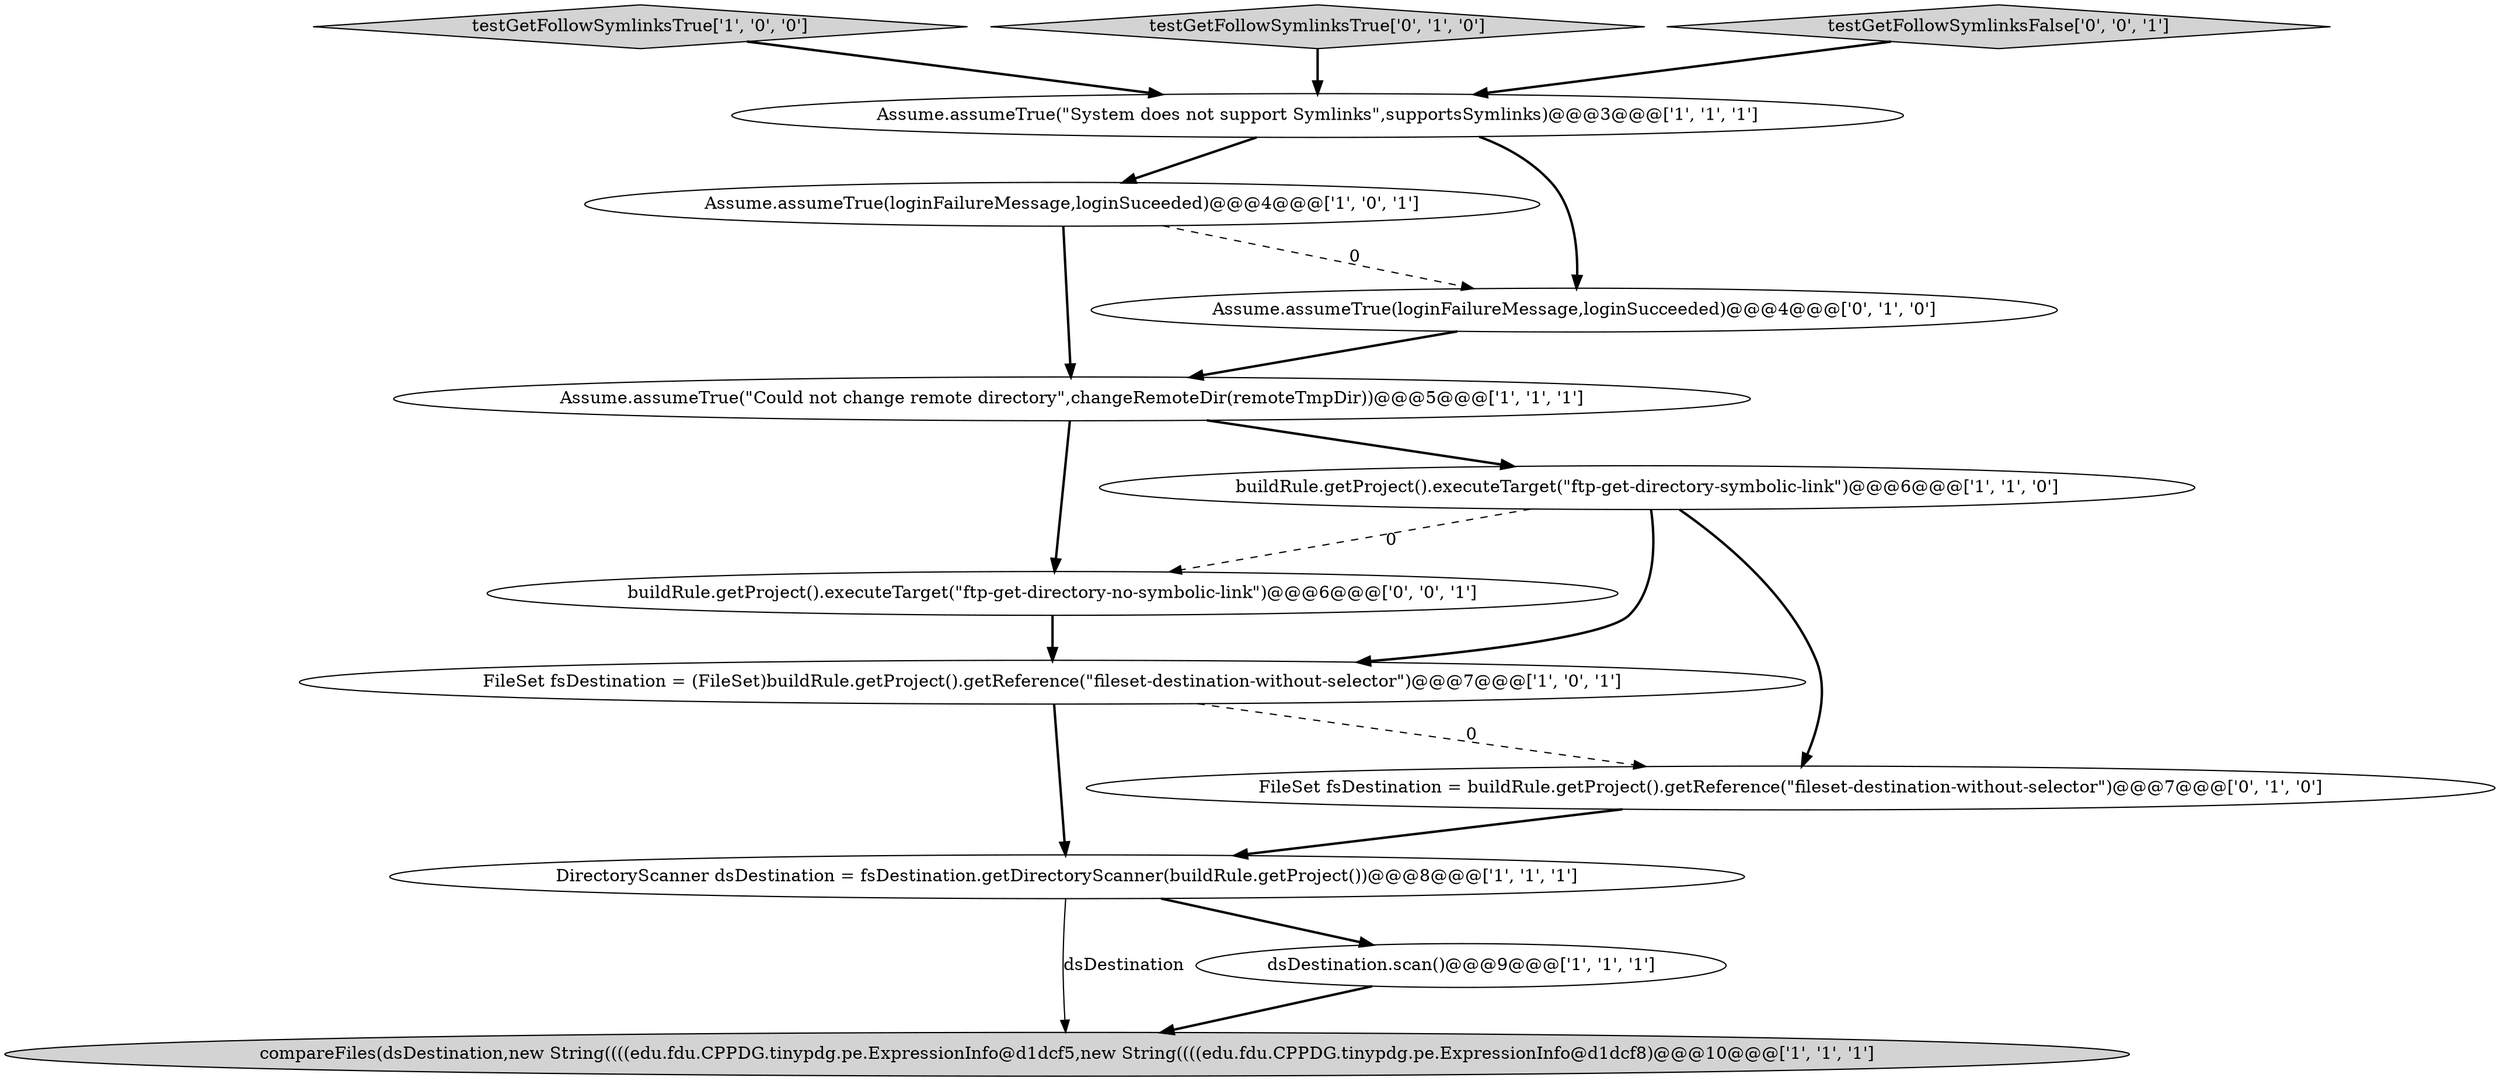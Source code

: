 digraph {
7 [style = filled, label = "FileSet fsDestination = (FileSet)buildRule.getProject().getReference(\"fileset-destination-without-selector\")@@@7@@@['1', '0', '1']", fillcolor = white, shape = ellipse image = "AAA0AAABBB1BBB"];
3 [style = filled, label = "DirectoryScanner dsDestination = fsDestination.getDirectoryScanner(buildRule.getProject())@@@8@@@['1', '1', '1']", fillcolor = white, shape = ellipse image = "AAA0AAABBB1BBB"];
12 [style = filled, label = "buildRule.getProject().executeTarget(\"ftp-get-directory-no-symbolic-link\")@@@6@@@['0', '0', '1']", fillcolor = white, shape = ellipse image = "AAA0AAABBB3BBB"];
8 [style = filled, label = "compareFiles(dsDestination,new String((((edu.fdu.CPPDG.tinypdg.pe.ExpressionInfo@d1dcf5,new String((((edu.fdu.CPPDG.tinypdg.pe.ExpressionInfo@d1dcf8)@@@10@@@['1', '1', '1']", fillcolor = lightgray, shape = ellipse image = "AAA0AAABBB1BBB"];
5 [style = filled, label = "Assume.assumeTrue(loginFailureMessage,loginSuceeded)@@@4@@@['1', '0', '1']", fillcolor = white, shape = ellipse image = "AAA0AAABBB1BBB"];
0 [style = filled, label = "Assume.assumeTrue(\"System does not support Symlinks\",supportsSymlinks)@@@3@@@['1', '1', '1']", fillcolor = white, shape = ellipse image = "AAA0AAABBB1BBB"];
6 [style = filled, label = "testGetFollowSymlinksTrue['1', '0', '0']", fillcolor = lightgray, shape = diamond image = "AAA0AAABBB1BBB"];
9 [style = filled, label = "Assume.assumeTrue(loginFailureMessage,loginSucceeded)@@@4@@@['0', '1', '0']", fillcolor = white, shape = ellipse image = "AAA1AAABBB2BBB"];
11 [style = filled, label = "testGetFollowSymlinksTrue['0', '1', '0']", fillcolor = lightgray, shape = diamond image = "AAA0AAABBB2BBB"];
2 [style = filled, label = "Assume.assumeTrue(\"Could not change remote directory\",changeRemoteDir(remoteTmpDir))@@@5@@@['1', '1', '1']", fillcolor = white, shape = ellipse image = "AAA0AAABBB1BBB"];
10 [style = filled, label = "FileSet fsDestination = buildRule.getProject().getReference(\"fileset-destination-without-selector\")@@@7@@@['0', '1', '0']", fillcolor = white, shape = ellipse image = "AAA1AAABBB2BBB"];
4 [style = filled, label = "dsDestination.scan()@@@9@@@['1', '1', '1']", fillcolor = white, shape = ellipse image = "AAA0AAABBB1BBB"];
1 [style = filled, label = "buildRule.getProject().executeTarget(\"ftp-get-directory-symbolic-link\")@@@6@@@['1', '1', '0']", fillcolor = white, shape = ellipse image = "AAA0AAABBB1BBB"];
13 [style = filled, label = "testGetFollowSymlinksFalse['0', '0', '1']", fillcolor = lightgray, shape = diamond image = "AAA0AAABBB3BBB"];
5->2 [style = bold, label=""];
6->0 [style = bold, label=""];
0->9 [style = bold, label=""];
9->2 [style = bold, label=""];
11->0 [style = bold, label=""];
12->7 [style = bold, label=""];
7->10 [style = dashed, label="0"];
3->8 [style = solid, label="dsDestination"];
1->7 [style = bold, label=""];
0->5 [style = bold, label=""];
4->8 [style = bold, label=""];
1->10 [style = bold, label=""];
13->0 [style = bold, label=""];
2->1 [style = bold, label=""];
3->4 [style = bold, label=""];
5->9 [style = dashed, label="0"];
2->12 [style = bold, label=""];
10->3 [style = bold, label=""];
1->12 [style = dashed, label="0"];
7->3 [style = bold, label=""];
}
